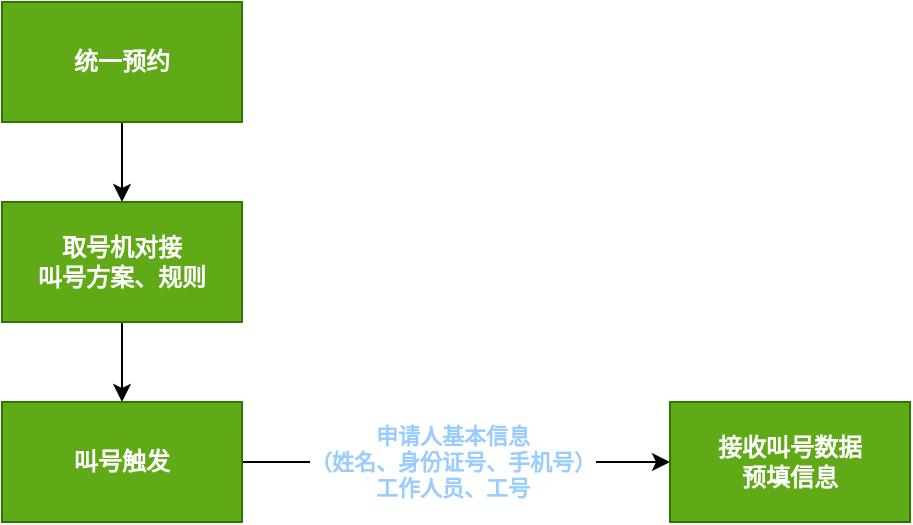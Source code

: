 <mxfile version="16.1.0" type="github">
  <diagram id="9fFKCSjiny5513VRg1FF" name="第 1 页">
    <mxGraphModel dx="782" dy="514" grid="1" gridSize="10" guides="1" tooltips="1" connect="1" arrows="1" fold="1" page="1" pageScale="1" pageWidth="827" pageHeight="1169" math="0" shadow="0">
      <root>
        <mxCell id="0" />
        <mxCell id="1" parent="0" />
        <mxCell id="ZgWXK0DPelpo1f2GpmqN-3" style="edgeStyle=orthogonalEdgeStyle;rounded=0;orthogonalLoop=1;jettySize=auto;html=1;" edge="1" parent="1" source="ZgWXK0DPelpo1f2GpmqN-1" target="ZgWXK0DPelpo1f2GpmqN-2">
          <mxGeometry relative="1" as="geometry" />
        </mxCell>
        <mxCell id="ZgWXK0DPelpo1f2GpmqN-1" value="&lt;b&gt;统一预约&lt;/b&gt;" style="rounded=0;whiteSpace=wrap;html=1;fillColor=#60a917;fontColor=#ffffff;strokeColor=#2D7600;" vertex="1" parent="1">
          <mxGeometry x="80" y="50" width="120" height="60" as="geometry" />
        </mxCell>
        <mxCell id="ZgWXK0DPelpo1f2GpmqN-5" style="edgeStyle=orthogonalEdgeStyle;rounded=0;orthogonalLoop=1;jettySize=auto;html=1;exitX=0.5;exitY=1;exitDx=0;exitDy=0;entryX=0.5;entryY=0;entryDx=0;entryDy=0;" edge="1" parent="1" source="ZgWXK0DPelpo1f2GpmqN-2" target="ZgWXK0DPelpo1f2GpmqN-4">
          <mxGeometry relative="1" as="geometry" />
        </mxCell>
        <mxCell id="ZgWXK0DPelpo1f2GpmqN-2" value="&lt;b&gt;取号机对接&lt;br&gt;叫号方案、规则&lt;br&gt;&lt;/b&gt;" style="rounded=0;whiteSpace=wrap;html=1;fillColor=#60a917;fontColor=#ffffff;strokeColor=#2D7600;" vertex="1" parent="1">
          <mxGeometry x="80" y="150" width="120" height="60" as="geometry" />
        </mxCell>
        <mxCell id="ZgWXK0DPelpo1f2GpmqN-7" style="edgeStyle=orthogonalEdgeStyle;rounded=0;orthogonalLoop=1;jettySize=auto;html=1;" edge="1" parent="1" source="ZgWXK0DPelpo1f2GpmqN-4" target="ZgWXK0DPelpo1f2GpmqN-6">
          <mxGeometry relative="1" as="geometry" />
        </mxCell>
        <mxCell id="ZgWXK0DPelpo1f2GpmqN-8" value="&lt;b&gt;&lt;font color=&quot;#99ccff&quot;&gt;申请人基本信息&lt;br&gt;（姓名、身份证号、手机号）&lt;br&gt;工作人员、工号&lt;/font&gt;&lt;/b&gt;" style="edgeLabel;html=1;align=center;verticalAlign=middle;resizable=0;points=[];" vertex="1" connectable="0" parent="ZgWXK0DPelpo1f2GpmqN-7">
          <mxGeometry x="-0.176" relative="1" as="geometry">
            <mxPoint x="17" as="offset" />
          </mxGeometry>
        </mxCell>
        <mxCell id="ZgWXK0DPelpo1f2GpmqN-4" value="&lt;b&gt;叫号触发&lt;br&gt;&lt;/b&gt;" style="rounded=0;whiteSpace=wrap;html=1;fillColor=#60a917;fontColor=#ffffff;strokeColor=#2D7600;" vertex="1" parent="1">
          <mxGeometry x="80" y="250" width="120" height="60" as="geometry" />
        </mxCell>
        <mxCell id="ZgWXK0DPelpo1f2GpmqN-6" value="&lt;b&gt;接收叫号数据&lt;br&gt;预填信息&lt;br&gt;&lt;/b&gt;" style="rounded=0;whiteSpace=wrap;html=1;fillColor=#60a917;fontColor=#ffffff;strokeColor=#2D7600;" vertex="1" parent="1">
          <mxGeometry x="414" y="250" width="120" height="60" as="geometry" />
        </mxCell>
      </root>
    </mxGraphModel>
  </diagram>
</mxfile>
